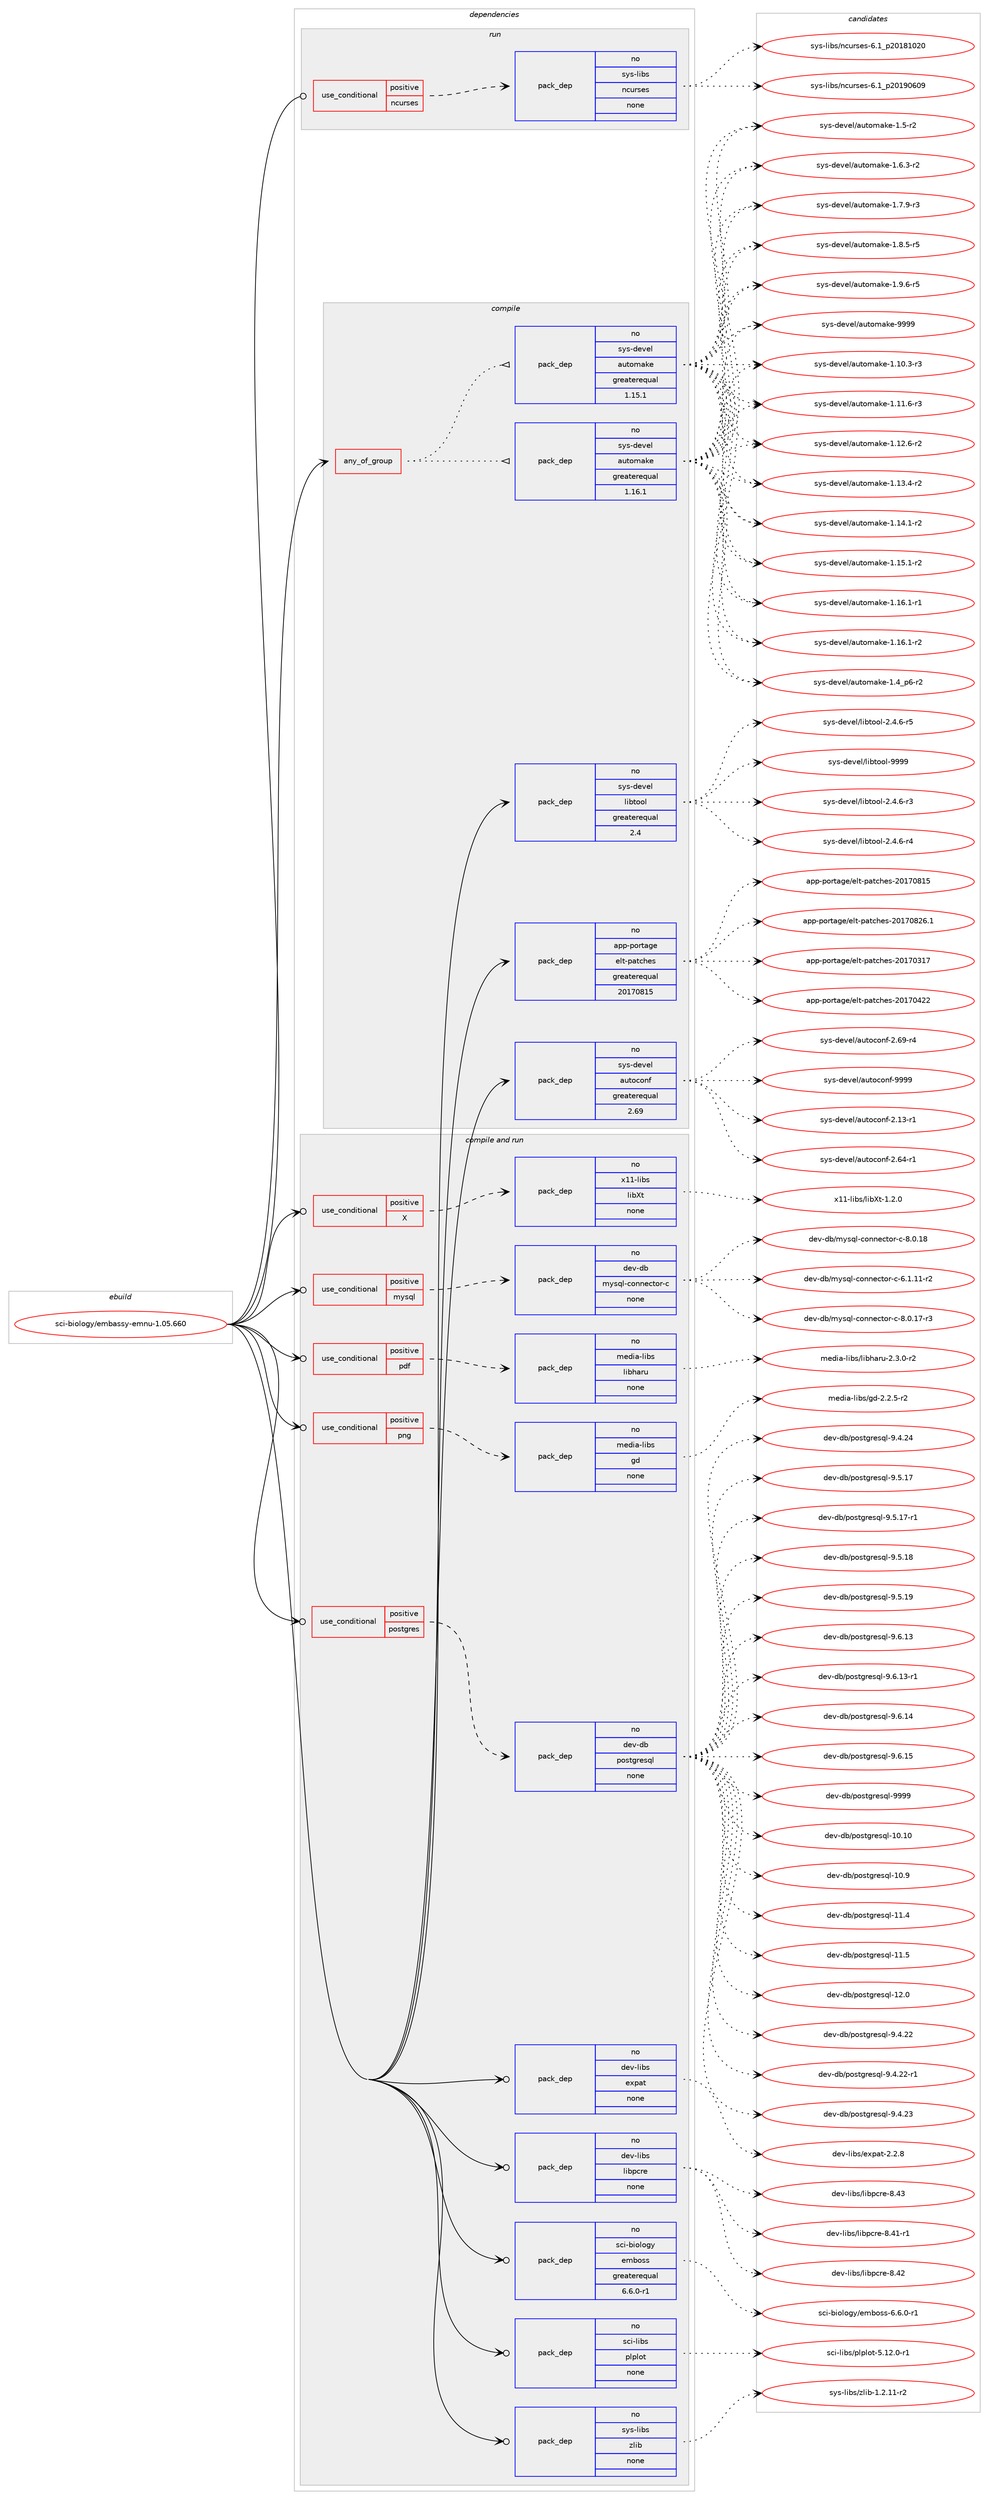 digraph prolog {

# *************
# Graph options
# *************

newrank=true;
concentrate=true;
compound=true;
graph [rankdir=LR,fontname=Helvetica,fontsize=10,ranksep=1.5];#, ranksep=2.5, nodesep=0.2];
edge  [arrowhead=vee];
node  [fontname=Helvetica,fontsize=10];

# **********
# The ebuild
# **********

subgraph cluster_leftcol {
color=gray;
rank=same;
label=<<i>ebuild</i>>;
id [label="sci-biology/embassy-emnu-1.05.660", color=red, width=4, href="../sci-biology/embassy-emnu-1.05.660.svg"];
}

# ****************
# The dependencies
# ****************

subgraph cluster_midcol {
color=gray;
label=<<i>dependencies</i>>;
subgraph cluster_compile {
fillcolor="#eeeeee";
style=filled;
label=<<i>compile</i>>;
subgraph any14466 {
dependency850078 [label=<<TABLE BORDER="0" CELLBORDER="1" CELLSPACING="0" CELLPADDING="4"><TR><TD CELLPADDING="10">any_of_group</TD></TR></TABLE>>, shape=none, color=red];subgraph pack628400 {
dependency850079 [label=<<TABLE BORDER="0" CELLBORDER="1" CELLSPACING="0" CELLPADDING="4" WIDTH="220"><TR><TD ROWSPAN="6" CELLPADDING="30">pack_dep</TD></TR><TR><TD WIDTH="110">no</TD></TR><TR><TD>sys-devel</TD></TR><TR><TD>automake</TD></TR><TR><TD>greaterequal</TD></TR><TR><TD>1.16.1</TD></TR></TABLE>>, shape=none, color=blue];
}
dependency850078:e -> dependency850079:w [weight=20,style="dotted",arrowhead="oinv"];
subgraph pack628401 {
dependency850080 [label=<<TABLE BORDER="0" CELLBORDER="1" CELLSPACING="0" CELLPADDING="4" WIDTH="220"><TR><TD ROWSPAN="6" CELLPADDING="30">pack_dep</TD></TR><TR><TD WIDTH="110">no</TD></TR><TR><TD>sys-devel</TD></TR><TR><TD>automake</TD></TR><TR><TD>greaterequal</TD></TR><TR><TD>1.15.1</TD></TR></TABLE>>, shape=none, color=blue];
}
dependency850078:e -> dependency850080:w [weight=20,style="dotted",arrowhead="oinv"];
}
id:e -> dependency850078:w [weight=20,style="solid",arrowhead="vee"];
subgraph pack628402 {
dependency850081 [label=<<TABLE BORDER="0" CELLBORDER="1" CELLSPACING="0" CELLPADDING="4" WIDTH="220"><TR><TD ROWSPAN="6" CELLPADDING="30">pack_dep</TD></TR><TR><TD WIDTH="110">no</TD></TR><TR><TD>app-portage</TD></TR><TR><TD>elt-patches</TD></TR><TR><TD>greaterequal</TD></TR><TR><TD>20170815</TD></TR></TABLE>>, shape=none, color=blue];
}
id:e -> dependency850081:w [weight=20,style="solid",arrowhead="vee"];
subgraph pack628403 {
dependency850082 [label=<<TABLE BORDER="0" CELLBORDER="1" CELLSPACING="0" CELLPADDING="4" WIDTH="220"><TR><TD ROWSPAN="6" CELLPADDING="30">pack_dep</TD></TR><TR><TD WIDTH="110">no</TD></TR><TR><TD>sys-devel</TD></TR><TR><TD>autoconf</TD></TR><TR><TD>greaterequal</TD></TR><TR><TD>2.69</TD></TR></TABLE>>, shape=none, color=blue];
}
id:e -> dependency850082:w [weight=20,style="solid",arrowhead="vee"];
subgraph pack628404 {
dependency850083 [label=<<TABLE BORDER="0" CELLBORDER="1" CELLSPACING="0" CELLPADDING="4" WIDTH="220"><TR><TD ROWSPAN="6" CELLPADDING="30">pack_dep</TD></TR><TR><TD WIDTH="110">no</TD></TR><TR><TD>sys-devel</TD></TR><TR><TD>libtool</TD></TR><TR><TD>greaterequal</TD></TR><TR><TD>2.4</TD></TR></TABLE>>, shape=none, color=blue];
}
id:e -> dependency850083:w [weight=20,style="solid",arrowhead="vee"];
}
subgraph cluster_compileandrun {
fillcolor="#eeeeee";
style=filled;
label=<<i>compile and run</i>>;
subgraph cond206709 {
dependency850084 [label=<<TABLE BORDER="0" CELLBORDER="1" CELLSPACING="0" CELLPADDING="4"><TR><TD ROWSPAN="3" CELLPADDING="10">use_conditional</TD></TR><TR><TD>positive</TD></TR><TR><TD>X</TD></TR></TABLE>>, shape=none, color=red];
subgraph pack628405 {
dependency850085 [label=<<TABLE BORDER="0" CELLBORDER="1" CELLSPACING="0" CELLPADDING="4" WIDTH="220"><TR><TD ROWSPAN="6" CELLPADDING="30">pack_dep</TD></TR><TR><TD WIDTH="110">no</TD></TR><TR><TD>x11-libs</TD></TR><TR><TD>libXt</TD></TR><TR><TD>none</TD></TR><TR><TD></TD></TR></TABLE>>, shape=none, color=blue];
}
dependency850084:e -> dependency850085:w [weight=20,style="dashed",arrowhead="vee"];
}
id:e -> dependency850084:w [weight=20,style="solid",arrowhead="odotvee"];
subgraph cond206710 {
dependency850086 [label=<<TABLE BORDER="0" CELLBORDER="1" CELLSPACING="0" CELLPADDING="4"><TR><TD ROWSPAN="3" CELLPADDING="10">use_conditional</TD></TR><TR><TD>positive</TD></TR><TR><TD>mysql</TD></TR></TABLE>>, shape=none, color=red];
subgraph pack628406 {
dependency850087 [label=<<TABLE BORDER="0" CELLBORDER="1" CELLSPACING="0" CELLPADDING="4" WIDTH="220"><TR><TD ROWSPAN="6" CELLPADDING="30">pack_dep</TD></TR><TR><TD WIDTH="110">no</TD></TR><TR><TD>dev-db</TD></TR><TR><TD>mysql-connector-c</TD></TR><TR><TD>none</TD></TR><TR><TD></TD></TR></TABLE>>, shape=none, color=blue];
}
dependency850086:e -> dependency850087:w [weight=20,style="dashed",arrowhead="vee"];
}
id:e -> dependency850086:w [weight=20,style="solid",arrowhead="odotvee"];
subgraph cond206711 {
dependency850088 [label=<<TABLE BORDER="0" CELLBORDER="1" CELLSPACING="0" CELLPADDING="4"><TR><TD ROWSPAN="3" CELLPADDING="10">use_conditional</TD></TR><TR><TD>positive</TD></TR><TR><TD>pdf</TD></TR></TABLE>>, shape=none, color=red];
subgraph pack628407 {
dependency850089 [label=<<TABLE BORDER="0" CELLBORDER="1" CELLSPACING="0" CELLPADDING="4" WIDTH="220"><TR><TD ROWSPAN="6" CELLPADDING="30">pack_dep</TD></TR><TR><TD WIDTH="110">no</TD></TR><TR><TD>media-libs</TD></TR><TR><TD>libharu</TD></TR><TR><TD>none</TD></TR><TR><TD></TD></TR></TABLE>>, shape=none, color=blue];
}
dependency850088:e -> dependency850089:w [weight=20,style="dashed",arrowhead="vee"];
}
id:e -> dependency850088:w [weight=20,style="solid",arrowhead="odotvee"];
subgraph cond206712 {
dependency850090 [label=<<TABLE BORDER="0" CELLBORDER="1" CELLSPACING="0" CELLPADDING="4"><TR><TD ROWSPAN="3" CELLPADDING="10">use_conditional</TD></TR><TR><TD>positive</TD></TR><TR><TD>png</TD></TR></TABLE>>, shape=none, color=red];
subgraph pack628408 {
dependency850091 [label=<<TABLE BORDER="0" CELLBORDER="1" CELLSPACING="0" CELLPADDING="4" WIDTH="220"><TR><TD ROWSPAN="6" CELLPADDING="30">pack_dep</TD></TR><TR><TD WIDTH="110">no</TD></TR><TR><TD>media-libs</TD></TR><TR><TD>gd</TD></TR><TR><TD>none</TD></TR><TR><TD></TD></TR></TABLE>>, shape=none, color=blue];
}
dependency850090:e -> dependency850091:w [weight=20,style="dashed",arrowhead="vee"];
}
id:e -> dependency850090:w [weight=20,style="solid",arrowhead="odotvee"];
subgraph cond206713 {
dependency850092 [label=<<TABLE BORDER="0" CELLBORDER="1" CELLSPACING="0" CELLPADDING="4"><TR><TD ROWSPAN="3" CELLPADDING="10">use_conditional</TD></TR><TR><TD>positive</TD></TR><TR><TD>postgres</TD></TR></TABLE>>, shape=none, color=red];
subgraph pack628409 {
dependency850093 [label=<<TABLE BORDER="0" CELLBORDER="1" CELLSPACING="0" CELLPADDING="4" WIDTH="220"><TR><TD ROWSPAN="6" CELLPADDING="30">pack_dep</TD></TR><TR><TD WIDTH="110">no</TD></TR><TR><TD>dev-db</TD></TR><TR><TD>postgresql</TD></TR><TR><TD>none</TD></TR><TR><TD></TD></TR></TABLE>>, shape=none, color=blue];
}
dependency850092:e -> dependency850093:w [weight=20,style="dashed",arrowhead="vee"];
}
id:e -> dependency850092:w [weight=20,style="solid",arrowhead="odotvee"];
subgraph pack628410 {
dependency850094 [label=<<TABLE BORDER="0" CELLBORDER="1" CELLSPACING="0" CELLPADDING="4" WIDTH="220"><TR><TD ROWSPAN="6" CELLPADDING="30">pack_dep</TD></TR><TR><TD WIDTH="110">no</TD></TR><TR><TD>dev-libs</TD></TR><TR><TD>expat</TD></TR><TR><TD>none</TD></TR><TR><TD></TD></TR></TABLE>>, shape=none, color=blue];
}
id:e -> dependency850094:w [weight=20,style="solid",arrowhead="odotvee"];
subgraph pack628411 {
dependency850095 [label=<<TABLE BORDER="0" CELLBORDER="1" CELLSPACING="0" CELLPADDING="4" WIDTH="220"><TR><TD ROWSPAN="6" CELLPADDING="30">pack_dep</TD></TR><TR><TD WIDTH="110">no</TD></TR><TR><TD>dev-libs</TD></TR><TR><TD>libpcre</TD></TR><TR><TD>none</TD></TR><TR><TD></TD></TR></TABLE>>, shape=none, color=blue];
}
id:e -> dependency850095:w [weight=20,style="solid",arrowhead="odotvee"];
subgraph pack628412 {
dependency850096 [label=<<TABLE BORDER="0" CELLBORDER="1" CELLSPACING="0" CELLPADDING="4" WIDTH="220"><TR><TD ROWSPAN="6" CELLPADDING="30">pack_dep</TD></TR><TR><TD WIDTH="110">no</TD></TR><TR><TD>sci-biology</TD></TR><TR><TD>emboss</TD></TR><TR><TD>greaterequal</TD></TR><TR><TD>6.6.0-r1</TD></TR></TABLE>>, shape=none, color=blue];
}
id:e -> dependency850096:w [weight=20,style="solid",arrowhead="odotvee"];
subgraph pack628413 {
dependency850097 [label=<<TABLE BORDER="0" CELLBORDER="1" CELLSPACING="0" CELLPADDING="4" WIDTH="220"><TR><TD ROWSPAN="6" CELLPADDING="30">pack_dep</TD></TR><TR><TD WIDTH="110">no</TD></TR><TR><TD>sci-libs</TD></TR><TR><TD>plplot</TD></TR><TR><TD>none</TD></TR><TR><TD></TD></TR></TABLE>>, shape=none, color=blue];
}
id:e -> dependency850097:w [weight=20,style="solid",arrowhead="odotvee"];
subgraph pack628414 {
dependency850098 [label=<<TABLE BORDER="0" CELLBORDER="1" CELLSPACING="0" CELLPADDING="4" WIDTH="220"><TR><TD ROWSPAN="6" CELLPADDING="30">pack_dep</TD></TR><TR><TD WIDTH="110">no</TD></TR><TR><TD>sys-libs</TD></TR><TR><TD>zlib</TD></TR><TR><TD>none</TD></TR><TR><TD></TD></TR></TABLE>>, shape=none, color=blue];
}
id:e -> dependency850098:w [weight=20,style="solid",arrowhead="odotvee"];
}
subgraph cluster_run {
fillcolor="#eeeeee";
style=filled;
label=<<i>run</i>>;
subgraph cond206714 {
dependency850099 [label=<<TABLE BORDER="0" CELLBORDER="1" CELLSPACING="0" CELLPADDING="4"><TR><TD ROWSPAN="3" CELLPADDING="10">use_conditional</TD></TR><TR><TD>positive</TD></TR><TR><TD>ncurses</TD></TR></TABLE>>, shape=none, color=red];
subgraph pack628415 {
dependency850100 [label=<<TABLE BORDER="0" CELLBORDER="1" CELLSPACING="0" CELLPADDING="4" WIDTH="220"><TR><TD ROWSPAN="6" CELLPADDING="30">pack_dep</TD></TR><TR><TD WIDTH="110">no</TD></TR><TR><TD>sys-libs</TD></TR><TR><TD>ncurses</TD></TR><TR><TD>none</TD></TR><TR><TD></TD></TR></TABLE>>, shape=none, color=blue];
}
dependency850099:e -> dependency850100:w [weight=20,style="dashed",arrowhead="vee"];
}
id:e -> dependency850099:w [weight=20,style="solid",arrowhead="odot"];
}
}

# **************
# The candidates
# **************

subgraph cluster_choices {
rank=same;
color=gray;
label=<<i>candidates</i>>;

subgraph choice628400 {
color=black;
nodesep=1;
choice11512111545100101118101108479711711611110997107101454946494846514511451 [label="sys-devel/automake-1.10.3-r3", color=red, width=4,href="../sys-devel/automake-1.10.3-r3.svg"];
choice11512111545100101118101108479711711611110997107101454946494946544511451 [label="sys-devel/automake-1.11.6-r3", color=red, width=4,href="../sys-devel/automake-1.11.6-r3.svg"];
choice11512111545100101118101108479711711611110997107101454946495046544511450 [label="sys-devel/automake-1.12.6-r2", color=red, width=4,href="../sys-devel/automake-1.12.6-r2.svg"];
choice11512111545100101118101108479711711611110997107101454946495146524511450 [label="sys-devel/automake-1.13.4-r2", color=red, width=4,href="../sys-devel/automake-1.13.4-r2.svg"];
choice11512111545100101118101108479711711611110997107101454946495246494511450 [label="sys-devel/automake-1.14.1-r2", color=red, width=4,href="../sys-devel/automake-1.14.1-r2.svg"];
choice11512111545100101118101108479711711611110997107101454946495346494511450 [label="sys-devel/automake-1.15.1-r2", color=red, width=4,href="../sys-devel/automake-1.15.1-r2.svg"];
choice11512111545100101118101108479711711611110997107101454946495446494511449 [label="sys-devel/automake-1.16.1-r1", color=red, width=4,href="../sys-devel/automake-1.16.1-r1.svg"];
choice11512111545100101118101108479711711611110997107101454946495446494511450 [label="sys-devel/automake-1.16.1-r2", color=red, width=4,href="../sys-devel/automake-1.16.1-r2.svg"];
choice115121115451001011181011084797117116111109971071014549465295112544511450 [label="sys-devel/automake-1.4_p6-r2", color=red, width=4,href="../sys-devel/automake-1.4_p6-r2.svg"];
choice11512111545100101118101108479711711611110997107101454946534511450 [label="sys-devel/automake-1.5-r2", color=red, width=4,href="../sys-devel/automake-1.5-r2.svg"];
choice115121115451001011181011084797117116111109971071014549465446514511450 [label="sys-devel/automake-1.6.3-r2", color=red, width=4,href="../sys-devel/automake-1.6.3-r2.svg"];
choice115121115451001011181011084797117116111109971071014549465546574511451 [label="sys-devel/automake-1.7.9-r3", color=red, width=4,href="../sys-devel/automake-1.7.9-r3.svg"];
choice115121115451001011181011084797117116111109971071014549465646534511453 [label="sys-devel/automake-1.8.5-r5", color=red, width=4,href="../sys-devel/automake-1.8.5-r5.svg"];
choice115121115451001011181011084797117116111109971071014549465746544511453 [label="sys-devel/automake-1.9.6-r5", color=red, width=4,href="../sys-devel/automake-1.9.6-r5.svg"];
choice115121115451001011181011084797117116111109971071014557575757 [label="sys-devel/automake-9999", color=red, width=4,href="../sys-devel/automake-9999.svg"];
dependency850079:e -> choice11512111545100101118101108479711711611110997107101454946494846514511451:w [style=dotted,weight="100"];
dependency850079:e -> choice11512111545100101118101108479711711611110997107101454946494946544511451:w [style=dotted,weight="100"];
dependency850079:e -> choice11512111545100101118101108479711711611110997107101454946495046544511450:w [style=dotted,weight="100"];
dependency850079:e -> choice11512111545100101118101108479711711611110997107101454946495146524511450:w [style=dotted,weight="100"];
dependency850079:e -> choice11512111545100101118101108479711711611110997107101454946495246494511450:w [style=dotted,weight="100"];
dependency850079:e -> choice11512111545100101118101108479711711611110997107101454946495346494511450:w [style=dotted,weight="100"];
dependency850079:e -> choice11512111545100101118101108479711711611110997107101454946495446494511449:w [style=dotted,weight="100"];
dependency850079:e -> choice11512111545100101118101108479711711611110997107101454946495446494511450:w [style=dotted,weight="100"];
dependency850079:e -> choice115121115451001011181011084797117116111109971071014549465295112544511450:w [style=dotted,weight="100"];
dependency850079:e -> choice11512111545100101118101108479711711611110997107101454946534511450:w [style=dotted,weight="100"];
dependency850079:e -> choice115121115451001011181011084797117116111109971071014549465446514511450:w [style=dotted,weight="100"];
dependency850079:e -> choice115121115451001011181011084797117116111109971071014549465546574511451:w [style=dotted,weight="100"];
dependency850079:e -> choice115121115451001011181011084797117116111109971071014549465646534511453:w [style=dotted,weight="100"];
dependency850079:e -> choice115121115451001011181011084797117116111109971071014549465746544511453:w [style=dotted,weight="100"];
dependency850079:e -> choice115121115451001011181011084797117116111109971071014557575757:w [style=dotted,weight="100"];
}
subgraph choice628401 {
color=black;
nodesep=1;
choice11512111545100101118101108479711711611110997107101454946494846514511451 [label="sys-devel/automake-1.10.3-r3", color=red, width=4,href="../sys-devel/automake-1.10.3-r3.svg"];
choice11512111545100101118101108479711711611110997107101454946494946544511451 [label="sys-devel/automake-1.11.6-r3", color=red, width=4,href="../sys-devel/automake-1.11.6-r3.svg"];
choice11512111545100101118101108479711711611110997107101454946495046544511450 [label="sys-devel/automake-1.12.6-r2", color=red, width=4,href="../sys-devel/automake-1.12.6-r2.svg"];
choice11512111545100101118101108479711711611110997107101454946495146524511450 [label="sys-devel/automake-1.13.4-r2", color=red, width=4,href="../sys-devel/automake-1.13.4-r2.svg"];
choice11512111545100101118101108479711711611110997107101454946495246494511450 [label="sys-devel/automake-1.14.1-r2", color=red, width=4,href="../sys-devel/automake-1.14.1-r2.svg"];
choice11512111545100101118101108479711711611110997107101454946495346494511450 [label="sys-devel/automake-1.15.1-r2", color=red, width=4,href="../sys-devel/automake-1.15.1-r2.svg"];
choice11512111545100101118101108479711711611110997107101454946495446494511449 [label="sys-devel/automake-1.16.1-r1", color=red, width=4,href="../sys-devel/automake-1.16.1-r1.svg"];
choice11512111545100101118101108479711711611110997107101454946495446494511450 [label="sys-devel/automake-1.16.1-r2", color=red, width=4,href="../sys-devel/automake-1.16.1-r2.svg"];
choice115121115451001011181011084797117116111109971071014549465295112544511450 [label="sys-devel/automake-1.4_p6-r2", color=red, width=4,href="../sys-devel/automake-1.4_p6-r2.svg"];
choice11512111545100101118101108479711711611110997107101454946534511450 [label="sys-devel/automake-1.5-r2", color=red, width=4,href="../sys-devel/automake-1.5-r2.svg"];
choice115121115451001011181011084797117116111109971071014549465446514511450 [label="sys-devel/automake-1.6.3-r2", color=red, width=4,href="../sys-devel/automake-1.6.3-r2.svg"];
choice115121115451001011181011084797117116111109971071014549465546574511451 [label="sys-devel/automake-1.7.9-r3", color=red, width=4,href="../sys-devel/automake-1.7.9-r3.svg"];
choice115121115451001011181011084797117116111109971071014549465646534511453 [label="sys-devel/automake-1.8.5-r5", color=red, width=4,href="../sys-devel/automake-1.8.5-r5.svg"];
choice115121115451001011181011084797117116111109971071014549465746544511453 [label="sys-devel/automake-1.9.6-r5", color=red, width=4,href="../sys-devel/automake-1.9.6-r5.svg"];
choice115121115451001011181011084797117116111109971071014557575757 [label="sys-devel/automake-9999", color=red, width=4,href="../sys-devel/automake-9999.svg"];
dependency850080:e -> choice11512111545100101118101108479711711611110997107101454946494846514511451:w [style=dotted,weight="100"];
dependency850080:e -> choice11512111545100101118101108479711711611110997107101454946494946544511451:w [style=dotted,weight="100"];
dependency850080:e -> choice11512111545100101118101108479711711611110997107101454946495046544511450:w [style=dotted,weight="100"];
dependency850080:e -> choice11512111545100101118101108479711711611110997107101454946495146524511450:w [style=dotted,weight="100"];
dependency850080:e -> choice11512111545100101118101108479711711611110997107101454946495246494511450:w [style=dotted,weight="100"];
dependency850080:e -> choice11512111545100101118101108479711711611110997107101454946495346494511450:w [style=dotted,weight="100"];
dependency850080:e -> choice11512111545100101118101108479711711611110997107101454946495446494511449:w [style=dotted,weight="100"];
dependency850080:e -> choice11512111545100101118101108479711711611110997107101454946495446494511450:w [style=dotted,weight="100"];
dependency850080:e -> choice115121115451001011181011084797117116111109971071014549465295112544511450:w [style=dotted,weight="100"];
dependency850080:e -> choice11512111545100101118101108479711711611110997107101454946534511450:w [style=dotted,weight="100"];
dependency850080:e -> choice115121115451001011181011084797117116111109971071014549465446514511450:w [style=dotted,weight="100"];
dependency850080:e -> choice115121115451001011181011084797117116111109971071014549465546574511451:w [style=dotted,weight="100"];
dependency850080:e -> choice115121115451001011181011084797117116111109971071014549465646534511453:w [style=dotted,weight="100"];
dependency850080:e -> choice115121115451001011181011084797117116111109971071014549465746544511453:w [style=dotted,weight="100"];
dependency850080:e -> choice115121115451001011181011084797117116111109971071014557575757:w [style=dotted,weight="100"];
}
subgraph choice628402 {
color=black;
nodesep=1;
choice97112112451121111141169710310147101108116451129711699104101115455048495548514955 [label="app-portage/elt-patches-20170317", color=red, width=4,href="../app-portage/elt-patches-20170317.svg"];
choice97112112451121111141169710310147101108116451129711699104101115455048495548525050 [label="app-portage/elt-patches-20170422", color=red, width=4,href="../app-portage/elt-patches-20170422.svg"];
choice97112112451121111141169710310147101108116451129711699104101115455048495548564953 [label="app-portage/elt-patches-20170815", color=red, width=4,href="../app-portage/elt-patches-20170815.svg"];
choice971121124511211111411697103101471011081164511297116991041011154550484955485650544649 [label="app-portage/elt-patches-20170826.1", color=red, width=4,href="../app-portage/elt-patches-20170826.1.svg"];
dependency850081:e -> choice97112112451121111141169710310147101108116451129711699104101115455048495548514955:w [style=dotted,weight="100"];
dependency850081:e -> choice97112112451121111141169710310147101108116451129711699104101115455048495548525050:w [style=dotted,weight="100"];
dependency850081:e -> choice97112112451121111141169710310147101108116451129711699104101115455048495548564953:w [style=dotted,weight="100"];
dependency850081:e -> choice971121124511211111411697103101471011081164511297116991041011154550484955485650544649:w [style=dotted,weight="100"];
}
subgraph choice628403 {
color=black;
nodesep=1;
choice1151211154510010111810110847971171161119911111010245504649514511449 [label="sys-devel/autoconf-2.13-r1", color=red, width=4,href="../sys-devel/autoconf-2.13-r1.svg"];
choice1151211154510010111810110847971171161119911111010245504654524511449 [label="sys-devel/autoconf-2.64-r1", color=red, width=4,href="../sys-devel/autoconf-2.64-r1.svg"];
choice1151211154510010111810110847971171161119911111010245504654574511452 [label="sys-devel/autoconf-2.69-r4", color=red, width=4,href="../sys-devel/autoconf-2.69-r4.svg"];
choice115121115451001011181011084797117116111991111101024557575757 [label="sys-devel/autoconf-9999", color=red, width=4,href="../sys-devel/autoconf-9999.svg"];
dependency850082:e -> choice1151211154510010111810110847971171161119911111010245504649514511449:w [style=dotted,weight="100"];
dependency850082:e -> choice1151211154510010111810110847971171161119911111010245504654524511449:w [style=dotted,weight="100"];
dependency850082:e -> choice1151211154510010111810110847971171161119911111010245504654574511452:w [style=dotted,weight="100"];
dependency850082:e -> choice115121115451001011181011084797117116111991111101024557575757:w [style=dotted,weight="100"];
}
subgraph choice628404 {
color=black;
nodesep=1;
choice1151211154510010111810110847108105981161111111084550465246544511451 [label="sys-devel/libtool-2.4.6-r3", color=red, width=4,href="../sys-devel/libtool-2.4.6-r3.svg"];
choice1151211154510010111810110847108105981161111111084550465246544511452 [label="sys-devel/libtool-2.4.6-r4", color=red, width=4,href="../sys-devel/libtool-2.4.6-r4.svg"];
choice1151211154510010111810110847108105981161111111084550465246544511453 [label="sys-devel/libtool-2.4.6-r5", color=red, width=4,href="../sys-devel/libtool-2.4.6-r5.svg"];
choice1151211154510010111810110847108105981161111111084557575757 [label="sys-devel/libtool-9999", color=red, width=4,href="../sys-devel/libtool-9999.svg"];
dependency850083:e -> choice1151211154510010111810110847108105981161111111084550465246544511451:w [style=dotted,weight="100"];
dependency850083:e -> choice1151211154510010111810110847108105981161111111084550465246544511452:w [style=dotted,weight="100"];
dependency850083:e -> choice1151211154510010111810110847108105981161111111084550465246544511453:w [style=dotted,weight="100"];
dependency850083:e -> choice1151211154510010111810110847108105981161111111084557575757:w [style=dotted,weight="100"];
}
subgraph choice628405 {
color=black;
nodesep=1;
choice12049494510810598115471081059888116454946504648 [label="x11-libs/libXt-1.2.0", color=red, width=4,href="../x11-libs/libXt-1.2.0.svg"];
dependency850085:e -> choice12049494510810598115471081059888116454946504648:w [style=dotted,weight="100"];
}
subgraph choice628406 {
color=black;
nodesep=1;
choice1001011184510098471091211151131084599111110110101991161111144599455446494649494511450 [label="dev-db/mysql-connector-c-6.1.11-r2", color=red, width=4,href="../dev-db/mysql-connector-c-6.1.11-r2.svg"];
choice1001011184510098471091211151131084599111110110101991161111144599455646484649554511451 [label="dev-db/mysql-connector-c-8.0.17-r3", color=red, width=4,href="../dev-db/mysql-connector-c-8.0.17-r3.svg"];
choice100101118451009847109121115113108459911111011010199116111114459945564648464956 [label="dev-db/mysql-connector-c-8.0.18", color=red, width=4,href="../dev-db/mysql-connector-c-8.0.18.svg"];
dependency850087:e -> choice1001011184510098471091211151131084599111110110101991161111144599455446494649494511450:w [style=dotted,weight="100"];
dependency850087:e -> choice1001011184510098471091211151131084599111110110101991161111144599455646484649554511451:w [style=dotted,weight="100"];
dependency850087:e -> choice100101118451009847109121115113108459911111011010199116111114459945564648464956:w [style=dotted,weight="100"];
}
subgraph choice628407 {
color=black;
nodesep=1;
choice1091011001059745108105981154710810598104971141174550465146484511450 [label="media-libs/libharu-2.3.0-r2", color=red, width=4,href="../media-libs/libharu-2.3.0-r2.svg"];
dependency850089:e -> choice1091011001059745108105981154710810598104971141174550465146484511450:w [style=dotted,weight="100"];
}
subgraph choice628408 {
color=black;
nodesep=1;
choice109101100105974510810598115471031004550465046534511450 [label="media-libs/gd-2.2.5-r2", color=red, width=4,href="../media-libs/gd-2.2.5-r2.svg"];
dependency850091:e -> choice109101100105974510810598115471031004550465046534511450:w [style=dotted,weight="100"];
}
subgraph choice628409 {
color=black;
nodesep=1;
choice100101118451009847112111115116103114101115113108454948464948 [label="dev-db/postgresql-10.10", color=red, width=4,href="../dev-db/postgresql-10.10.svg"];
choice1001011184510098471121111151161031141011151131084549484657 [label="dev-db/postgresql-10.9", color=red, width=4,href="../dev-db/postgresql-10.9.svg"];
choice1001011184510098471121111151161031141011151131084549494652 [label="dev-db/postgresql-11.4", color=red, width=4,href="../dev-db/postgresql-11.4.svg"];
choice1001011184510098471121111151161031141011151131084549494653 [label="dev-db/postgresql-11.5", color=red, width=4,href="../dev-db/postgresql-11.5.svg"];
choice1001011184510098471121111151161031141011151131084549504648 [label="dev-db/postgresql-12.0", color=red, width=4,href="../dev-db/postgresql-12.0.svg"];
choice10010111845100984711211111511610311410111511310845574652465050 [label="dev-db/postgresql-9.4.22", color=red, width=4,href="../dev-db/postgresql-9.4.22.svg"];
choice100101118451009847112111115116103114101115113108455746524650504511449 [label="dev-db/postgresql-9.4.22-r1", color=red, width=4,href="../dev-db/postgresql-9.4.22-r1.svg"];
choice10010111845100984711211111511610311410111511310845574652465051 [label="dev-db/postgresql-9.4.23", color=red, width=4,href="../dev-db/postgresql-9.4.23.svg"];
choice10010111845100984711211111511610311410111511310845574652465052 [label="dev-db/postgresql-9.4.24", color=red, width=4,href="../dev-db/postgresql-9.4.24.svg"];
choice10010111845100984711211111511610311410111511310845574653464955 [label="dev-db/postgresql-9.5.17", color=red, width=4,href="../dev-db/postgresql-9.5.17.svg"];
choice100101118451009847112111115116103114101115113108455746534649554511449 [label="dev-db/postgresql-9.5.17-r1", color=red, width=4,href="../dev-db/postgresql-9.5.17-r1.svg"];
choice10010111845100984711211111511610311410111511310845574653464956 [label="dev-db/postgresql-9.5.18", color=red, width=4,href="../dev-db/postgresql-9.5.18.svg"];
choice10010111845100984711211111511610311410111511310845574653464957 [label="dev-db/postgresql-9.5.19", color=red, width=4,href="../dev-db/postgresql-9.5.19.svg"];
choice10010111845100984711211111511610311410111511310845574654464951 [label="dev-db/postgresql-9.6.13", color=red, width=4,href="../dev-db/postgresql-9.6.13.svg"];
choice100101118451009847112111115116103114101115113108455746544649514511449 [label="dev-db/postgresql-9.6.13-r1", color=red, width=4,href="../dev-db/postgresql-9.6.13-r1.svg"];
choice10010111845100984711211111511610311410111511310845574654464952 [label="dev-db/postgresql-9.6.14", color=red, width=4,href="../dev-db/postgresql-9.6.14.svg"];
choice10010111845100984711211111511610311410111511310845574654464953 [label="dev-db/postgresql-9.6.15", color=red, width=4,href="../dev-db/postgresql-9.6.15.svg"];
choice1001011184510098471121111151161031141011151131084557575757 [label="dev-db/postgresql-9999", color=red, width=4,href="../dev-db/postgresql-9999.svg"];
dependency850093:e -> choice100101118451009847112111115116103114101115113108454948464948:w [style=dotted,weight="100"];
dependency850093:e -> choice1001011184510098471121111151161031141011151131084549484657:w [style=dotted,weight="100"];
dependency850093:e -> choice1001011184510098471121111151161031141011151131084549494652:w [style=dotted,weight="100"];
dependency850093:e -> choice1001011184510098471121111151161031141011151131084549494653:w [style=dotted,weight="100"];
dependency850093:e -> choice1001011184510098471121111151161031141011151131084549504648:w [style=dotted,weight="100"];
dependency850093:e -> choice10010111845100984711211111511610311410111511310845574652465050:w [style=dotted,weight="100"];
dependency850093:e -> choice100101118451009847112111115116103114101115113108455746524650504511449:w [style=dotted,weight="100"];
dependency850093:e -> choice10010111845100984711211111511610311410111511310845574652465051:w [style=dotted,weight="100"];
dependency850093:e -> choice10010111845100984711211111511610311410111511310845574652465052:w [style=dotted,weight="100"];
dependency850093:e -> choice10010111845100984711211111511610311410111511310845574653464955:w [style=dotted,weight="100"];
dependency850093:e -> choice100101118451009847112111115116103114101115113108455746534649554511449:w [style=dotted,weight="100"];
dependency850093:e -> choice10010111845100984711211111511610311410111511310845574653464956:w [style=dotted,weight="100"];
dependency850093:e -> choice10010111845100984711211111511610311410111511310845574653464957:w [style=dotted,weight="100"];
dependency850093:e -> choice10010111845100984711211111511610311410111511310845574654464951:w [style=dotted,weight="100"];
dependency850093:e -> choice100101118451009847112111115116103114101115113108455746544649514511449:w [style=dotted,weight="100"];
dependency850093:e -> choice10010111845100984711211111511610311410111511310845574654464952:w [style=dotted,weight="100"];
dependency850093:e -> choice10010111845100984711211111511610311410111511310845574654464953:w [style=dotted,weight="100"];
dependency850093:e -> choice1001011184510098471121111151161031141011151131084557575757:w [style=dotted,weight="100"];
}
subgraph choice628410 {
color=black;
nodesep=1;
choice10010111845108105981154710112011297116455046504656 [label="dev-libs/expat-2.2.8", color=red, width=4,href="../dev-libs/expat-2.2.8.svg"];
dependency850094:e -> choice10010111845108105981154710112011297116455046504656:w [style=dotted,weight="100"];
}
subgraph choice628411 {
color=black;
nodesep=1;
choice100101118451081059811547108105981129911410145564652494511449 [label="dev-libs/libpcre-8.41-r1", color=red, width=4,href="../dev-libs/libpcre-8.41-r1.svg"];
choice10010111845108105981154710810598112991141014556465250 [label="dev-libs/libpcre-8.42", color=red, width=4,href="../dev-libs/libpcre-8.42.svg"];
choice10010111845108105981154710810598112991141014556465251 [label="dev-libs/libpcre-8.43", color=red, width=4,href="../dev-libs/libpcre-8.43.svg"];
dependency850095:e -> choice100101118451081059811547108105981129911410145564652494511449:w [style=dotted,weight="100"];
dependency850095:e -> choice10010111845108105981154710810598112991141014556465250:w [style=dotted,weight="100"];
dependency850095:e -> choice10010111845108105981154710810598112991141014556465251:w [style=dotted,weight="100"];
}
subgraph choice628412 {
color=black;
nodesep=1;
choice11599105459810511110811110312147101109981111151154554465446484511449 [label="sci-biology/emboss-6.6.0-r1", color=red, width=4,href="../sci-biology/emboss-6.6.0-r1.svg"];
dependency850096:e -> choice11599105459810511110811110312147101109981111151154554465446484511449:w [style=dotted,weight="100"];
}
subgraph choice628413 {
color=black;
nodesep=1;
choice11599105451081059811547112108112108111116455346495046484511449 [label="sci-libs/plplot-5.12.0-r1", color=red, width=4,href="../sci-libs/plplot-5.12.0-r1.svg"];
dependency850097:e -> choice11599105451081059811547112108112108111116455346495046484511449:w [style=dotted,weight="100"];
}
subgraph choice628414 {
color=black;
nodesep=1;
choice11512111545108105981154712210810598454946504649494511450 [label="sys-libs/zlib-1.2.11-r2", color=red, width=4,href="../sys-libs/zlib-1.2.11-r2.svg"];
dependency850098:e -> choice11512111545108105981154712210810598454946504649494511450:w [style=dotted,weight="100"];
}
subgraph choice628415 {
color=black;
nodesep=1;
choice1151211154510810598115471109911711411510111545544649951125048495649485048 [label="sys-libs/ncurses-6.1_p20181020", color=red, width=4,href="../sys-libs/ncurses-6.1_p20181020.svg"];
choice1151211154510810598115471109911711411510111545544649951125048495748544857 [label="sys-libs/ncurses-6.1_p20190609", color=red, width=4,href="../sys-libs/ncurses-6.1_p20190609.svg"];
dependency850100:e -> choice1151211154510810598115471109911711411510111545544649951125048495649485048:w [style=dotted,weight="100"];
dependency850100:e -> choice1151211154510810598115471109911711411510111545544649951125048495748544857:w [style=dotted,weight="100"];
}
}

}

